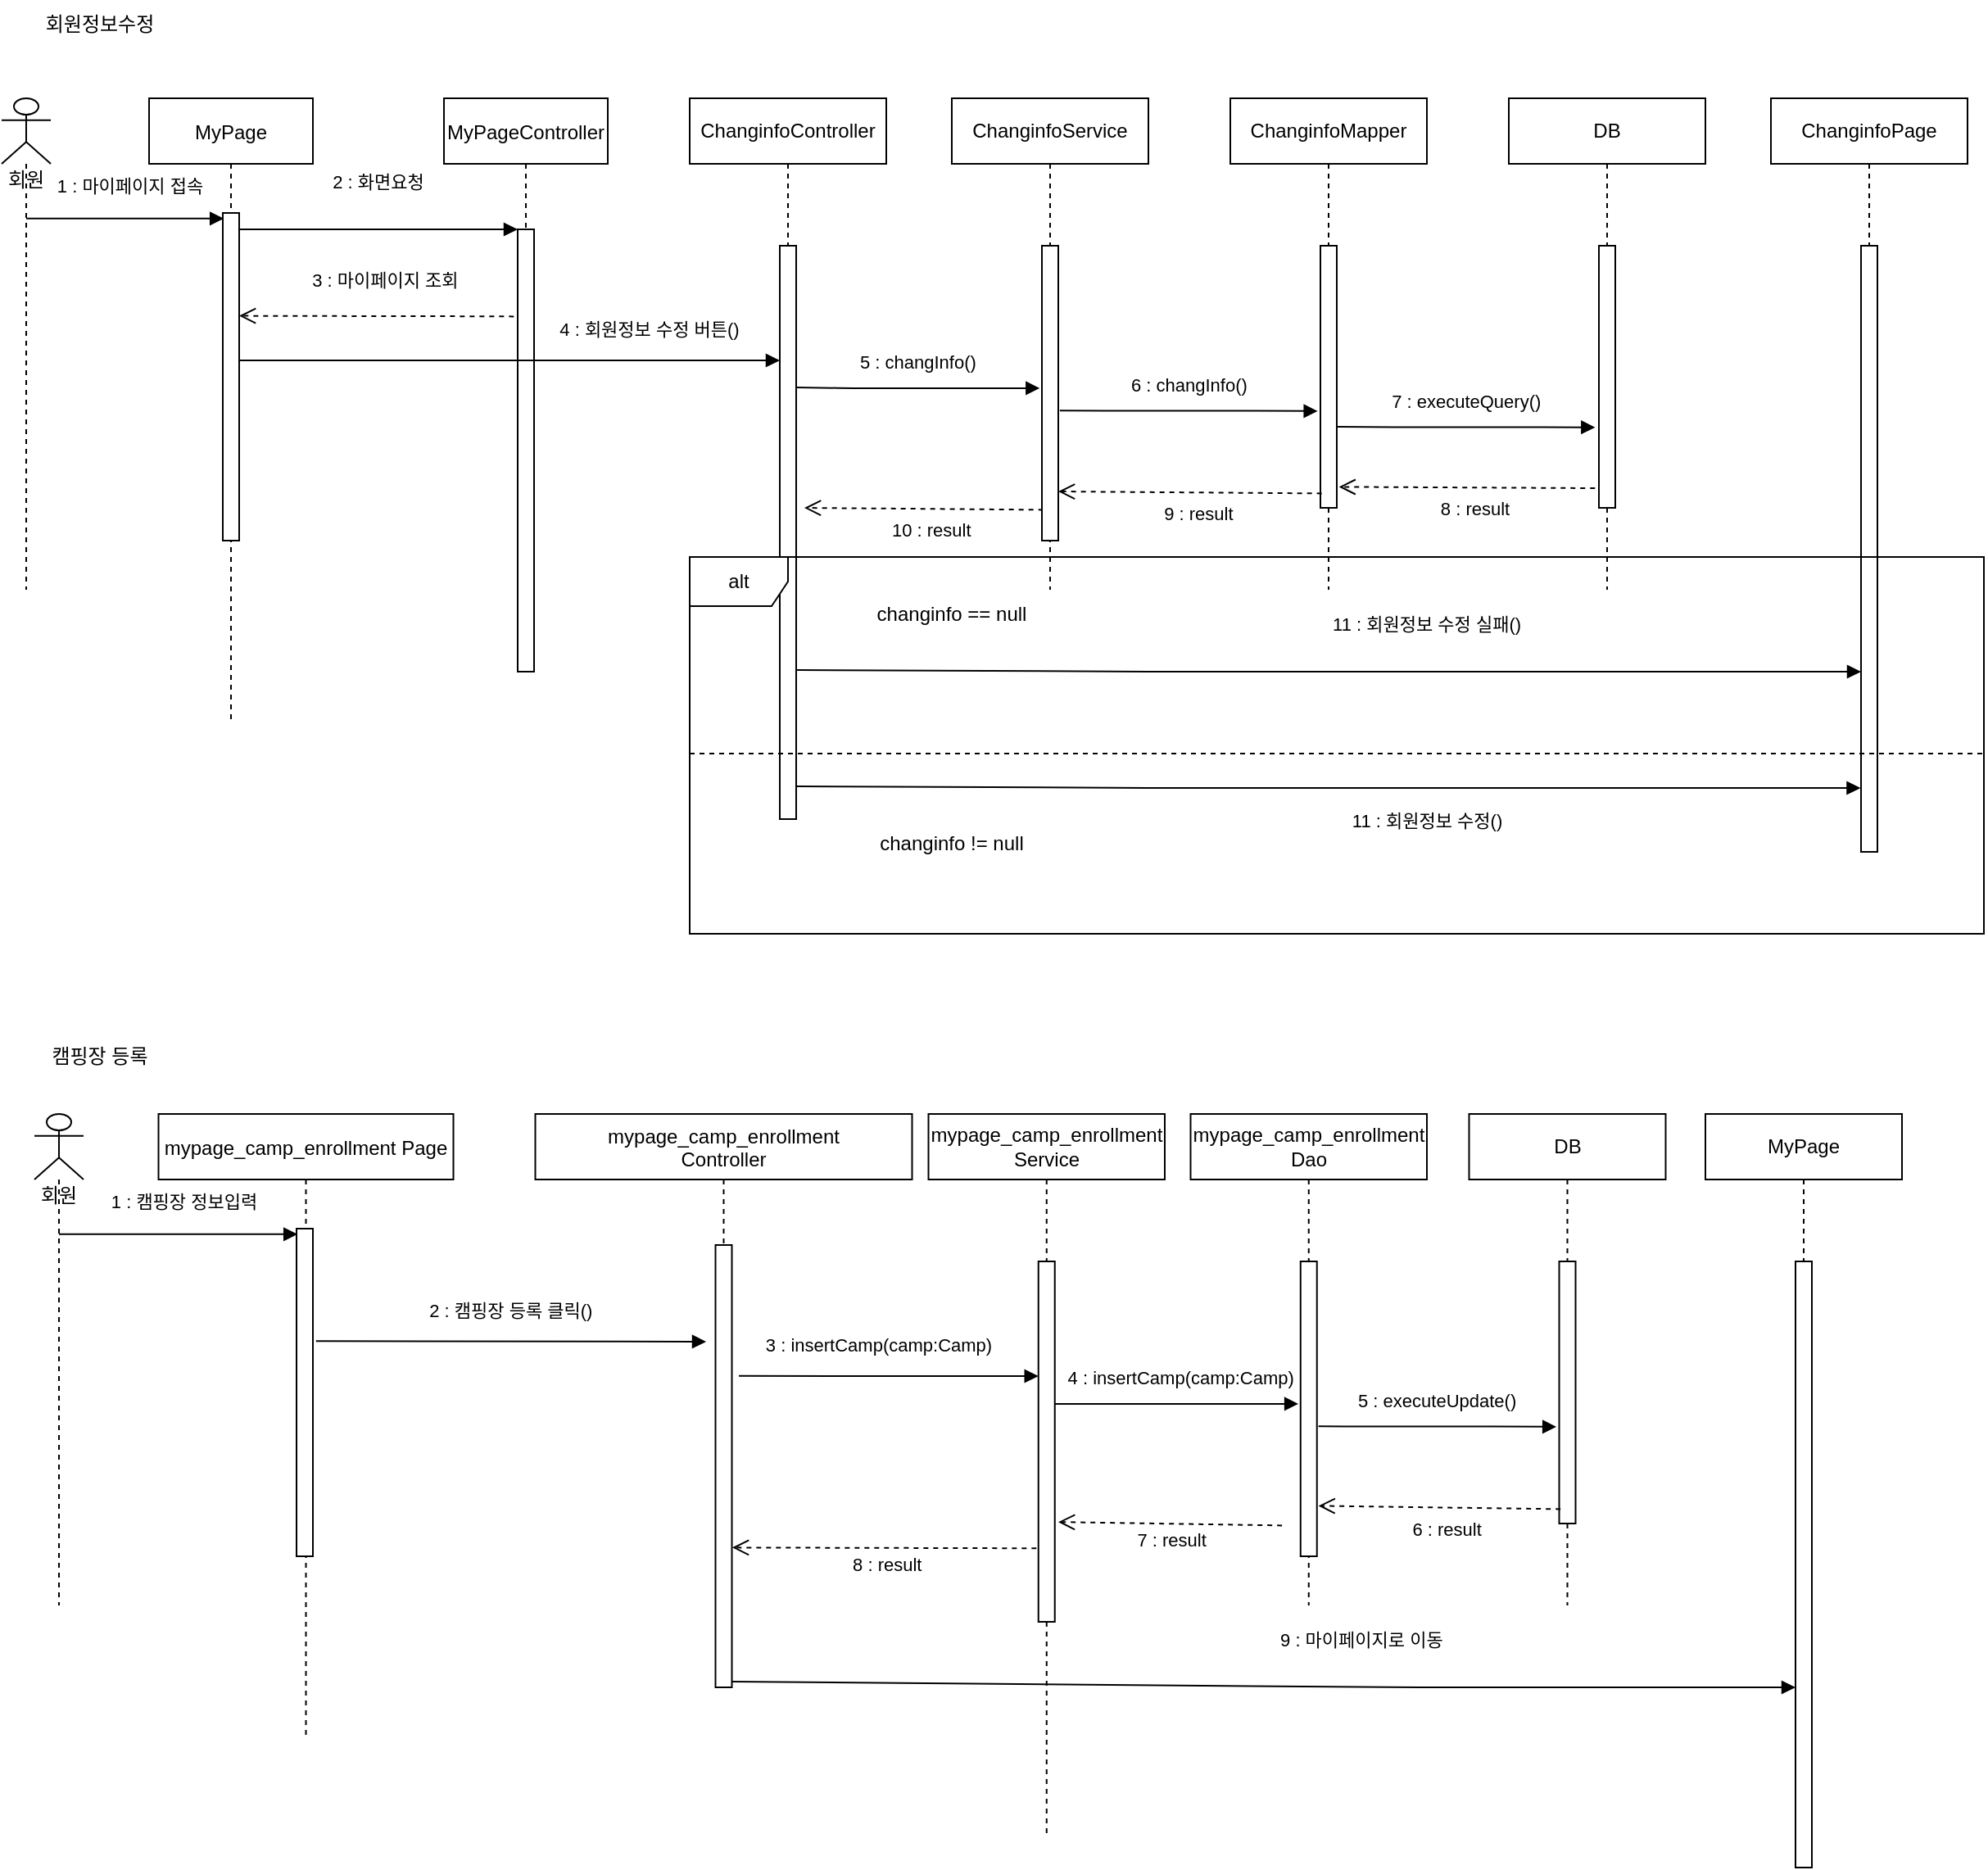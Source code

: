 <mxfile version="16.1.0" type="github">
  <diagram id="kgpKYQtTHZ0yAKxKKP6v" name="Page-1">
    <mxGraphModel dx="1221" dy="676" grid="1" gridSize="10" guides="1" tooltips="1" connect="1" arrows="1" fold="1" page="1" pageScale="1" pageWidth="850" pageHeight="1100" math="0" shadow="0">
      <root>
        <mxCell id="0" />
        <mxCell id="1" parent="0" />
        <mxCell id="3nuBFxr9cyL0pnOWT2aG-1" value="MyPage" style="shape=umlLifeline;perimeter=lifelinePerimeter;container=1;collapsible=0;recursiveResize=0;rounded=0;shadow=0;strokeWidth=1;" parent="1" vertex="1">
          <mxGeometry x="130" y="80" width="100" height="380" as="geometry" />
        </mxCell>
        <mxCell id="3nuBFxr9cyL0pnOWT2aG-2" value="" style="points=[];perimeter=orthogonalPerimeter;rounded=0;shadow=0;strokeWidth=1;" parent="3nuBFxr9cyL0pnOWT2aG-1" vertex="1">
          <mxGeometry x="45" y="70" width="10" height="200" as="geometry" />
        </mxCell>
        <mxCell id="3nuBFxr9cyL0pnOWT2aG-5" value="MyPageController" style="shape=umlLifeline;perimeter=lifelinePerimeter;container=1;collapsible=0;recursiveResize=0;rounded=0;shadow=0;strokeWidth=1;" parent="1" vertex="1">
          <mxGeometry x="310" y="80" width="100" height="350" as="geometry" />
        </mxCell>
        <mxCell id="3nuBFxr9cyL0pnOWT2aG-6" value="" style="points=[];perimeter=orthogonalPerimeter;rounded=0;shadow=0;strokeWidth=1;" parent="3nuBFxr9cyL0pnOWT2aG-5" vertex="1">
          <mxGeometry x="45" y="80" width="10" height="270" as="geometry" />
        </mxCell>
        <mxCell id="3nuBFxr9cyL0pnOWT2aG-7" value="3 : 마이페이지 조회" style="verticalAlign=bottom;endArrow=open;dashed=1;endSize=8;shadow=0;strokeWidth=1;exitX=-0.233;exitY=0.197;exitDx=0;exitDy=0;exitPerimeter=0;entryX=1.001;entryY=0.314;entryDx=0;entryDy=0;entryPerimeter=0;" parent="1" source="3nuBFxr9cyL0pnOWT2aG-6" target="3nuBFxr9cyL0pnOWT2aG-2" edge="1">
          <mxGeometry x="-0.066" y="-13" relative="1" as="geometry">
            <mxPoint x="190" y="213" as="targetPoint" />
            <mxPoint x="330" y="213" as="sourcePoint" />
            <Array as="points">
              <mxPoint x="300" y="213" />
              <mxPoint x="280" y="213" />
            </Array>
            <mxPoint as="offset" />
          </mxGeometry>
        </mxCell>
        <mxCell id="3nuBFxr9cyL0pnOWT2aG-8" value="2 : 화면요청" style="verticalAlign=bottom;endArrow=block;entryX=0;entryY=0;shadow=0;strokeWidth=1;" parent="1" source="3nuBFxr9cyL0pnOWT2aG-2" target="3nuBFxr9cyL0pnOWT2aG-6" edge="1">
          <mxGeometry y="20" relative="1" as="geometry">
            <mxPoint x="285" y="160" as="sourcePoint" />
            <mxPoint as="offset" />
          </mxGeometry>
        </mxCell>
        <mxCell id="VxfPWnnYO-G0tix98ddX-3" value="회원" style="shape=umlLifeline;participant=umlActor;perimeter=lifelinePerimeter;whiteSpace=wrap;html=1;container=1;collapsible=0;recursiveResize=0;verticalAlign=top;spacingTop=36;outlineConnect=0;" vertex="1" parent="1">
          <mxGeometry x="40" y="80" width="30" height="300" as="geometry" />
        </mxCell>
        <mxCell id="VxfPWnnYO-G0tix98ddX-4" value="1 : 마이페이지 접속" style="verticalAlign=bottom;endArrow=block;shadow=0;strokeWidth=1;entryX=0.06;entryY=0.017;entryDx=0;entryDy=0;entryPerimeter=0;" edge="1" parent="1" source="VxfPWnnYO-G0tix98ddX-3" target="3nuBFxr9cyL0pnOWT2aG-2">
          <mxGeometry x="0.034" y="11" relative="1" as="geometry">
            <mxPoint x="195" y="170.0" as="sourcePoint" />
            <mxPoint x="180" y="170" as="targetPoint" />
            <mxPoint x="1" as="offset" />
          </mxGeometry>
        </mxCell>
        <mxCell id="VxfPWnnYO-G0tix98ddX-5" value="ChanginfoController" style="shape=umlLifeline;perimeter=lifelinePerimeter;whiteSpace=wrap;html=1;container=1;collapsible=0;recursiveResize=0;outlineConnect=0;" vertex="1" parent="1">
          <mxGeometry x="460" y="80" width="120" height="440" as="geometry" />
        </mxCell>
        <mxCell id="VxfPWnnYO-G0tix98ddX-10" value="" style="points=[];perimeter=orthogonalPerimeter;rounded=0;shadow=0;strokeWidth=1;" vertex="1" parent="VxfPWnnYO-G0tix98ddX-5">
          <mxGeometry x="55" y="90" width="10" height="350" as="geometry" />
        </mxCell>
        <mxCell id="VxfPWnnYO-G0tix98ddX-23" value="10 : result" style="verticalAlign=bottom;endArrow=open;dashed=1;endSize=8;shadow=0;strokeWidth=1;exitX=0.083;exitY=0.945;exitDx=0;exitDy=0;exitPerimeter=0;" edge="1" parent="VxfPWnnYO-G0tix98ddX-5">
          <mxGeometry x="-0.066" y="22" relative="1" as="geometry">
            <mxPoint x="70" y="250" as="targetPoint" />
            <mxPoint x="215.83" y="251.2" as="sourcePoint" />
            <Array as="points" />
            <mxPoint as="offset" />
          </mxGeometry>
        </mxCell>
        <mxCell id="VxfPWnnYO-G0tix98ddX-6" value="4 : 회원정보 수정 버튼()" style="verticalAlign=bottom;endArrow=block;shadow=0;strokeWidth=1;" edge="1" parent="1" source="3nuBFxr9cyL0pnOWT2aG-2" target="VxfPWnnYO-G0tix98ddX-10">
          <mxGeometry x="0.517" y="10" relative="1" as="geometry">
            <mxPoint x="190" y="230" as="sourcePoint" />
            <mxPoint x="480" y="245" as="targetPoint" />
            <mxPoint as="offset" />
            <Array as="points">
              <mxPoint x="400" y="240" />
            </Array>
          </mxGeometry>
        </mxCell>
        <mxCell id="VxfPWnnYO-G0tix98ddX-7" value="ChanginfoService" style="shape=umlLifeline;perimeter=lifelinePerimeter;whiteSpace=wrap;html=1;container=1;collapsible=0;recursiveResize=0;outlineConnect=0;" vertex="1" parent="1">
          <mxGeometry x="620" y="80" width="120" height="300" as="geometry" />
        </mxCell>
        <mxCell id="VxfPWnnYO-G0tix98ddX-11" value="" style="points=[];perimeter=orthogonalPerimeter;rounded=0;shadow=0;strokeWidth=1;" vertex="1" parent="VxfPWnnYO-G0tix98ddX-7">
          <mxGeometry x="55" y="90" width="10" height="180" as="geometry" />
        </mxCell>
        <mxCell id="VxfPWnnYO-G0tix98ddX-9" value="5 : changInfo()" style="verticalAlign=bottom;endArrow=block;shadow=0;strokeWidth=1;entryX=-0.133;entryY=0.483;entryDx=0;entryDy=0;entryPerimeter=0;exitX=0.997;exitY=0.247;exitDx=0;exitDy=0;exitPerimeter=0;" edge="1" parent="1" source="VxfPWnnYO-G0tix98ddX-10" target="VxfPWnnYO-G0tix98ddX-11">
          <mxGeometry x="0.001" y="7" relative="1" as="geometry">
            <mxPoint x="530" y="257" as="sourcePoint" />
            <mxPoint x="670" y="257" as="targetPoint" />
            <mxPoint as="offset" />
            <Array as="points">
              <mxPoint x="560" y="257" />
              <mxPoint x="600" y="257" />
              <mxPoint x="630" y="257" />
            </Array>
          </mxGeometry>
        </mxCell>
        <mxCell id="VxfPWnnYO-G0tix98ddX-12" value="ChanginfoMapper" style="shape=umlLifeline;perimeter=lifelinePerimeter;whiteSpace=wrap;html=1;container=1;collapsible=0;recursiveResize=0;outlineConnect=0;" vertex="1" parent="1">
          <mxGeometry x="790" y="80" width="120" height="300" as="geometry" />
        </mxCell>
        <mxCell id="VxfPWnnYO-G0tix98ddX-13" value="" style="points=[];perimeter=orthogonalPerimeter;rounded=0;shadow=0;strokeWidth=1;" vertex="1" parent="VxfPWnnYO-G0tix98ddX-12">
          <mxGeometry x="55" y="90" width="10" height="160" as="geometry" />
        </mxCell>
        <mxCell id="VxfPWnnYO-G0tix98ddX-22" value="9 : result" style="verticalAlign=bottom;endArrow=open;dashed=1;endSize=8;shadow=0;strokeWidth=1;entryX=1.131;entryY=0.92;entryDx=0;entryDy=0;entryPerimeter=0;exitX=0.083;exitY=0.945;exitDx=0;exitDy=0;exitPerimeter=0;" edge="1" parent="VxfPWnnYO-G0tix98ddX-12" source="VxfPWnnYO-G0tix98ddX-13">
          <mxGeometry x="-0.066" y="22" relative="1" as="geometry">
            <mxPoint x="-105" y="240.0" as="targetPoint" />
            <mxPoint x="51.31" y="240.8" as="sourcePoint" />
            <Array as="points" />
            <mxPoint as="offset" />
          </mxGeometry>
        </mxCell>
        <mxCell id="VxfPWnnYO-G0tix98ddX-14" value="6 : changInfo()" style="verticalAlign=bottom;endArrow=block;shadow=0;strokeWidth=1;entryX=-0.167;entryY=0.631;entryDx=0;entryDy=0;entryPerimeter=0;exitX=1.093;exitY=0.559;exitDx=0;exitDy=0;exitPerimeter=0;" edge="1" parent="1" source="VxfPWnnYO-G0tix98ddX-11" target="VxfPWnnYO-G0tix98ddX-13">
          <mxGeometry x="0.001" y="7" relative="1" as="geometry">
            <mxPoint x="690" y="271" as="sourcePoint" />
            <mxPoint x="839.09" y="270" as="targetPoint" />
            <mxPoint as="offset" />
            <Array as="points">
              <mxPoint x="724.62" y="270.76" />
              <mxPoint x="764.62" y="270.76" />
              <mxPoint x="794.62" y="270.76" />
            </Array>
          </mxGeometry>
        </mxCell>
        <mxCell id="VxfPWnnYO-G0tix98ddX-15" value="DB" style="shape=umlLifeline;perimeter=lifelinePerimeter;whiteSpace=wrap;html=1;container=1;collapsible=0;recursiveResize=0;outlineConnect=0;" vertex="1" parent="1">
          <mxGeometry x="960" y="80" width="120" height="300" as="geometry" />
        </mxCell>
        <mxCell id="VxfPWnnYO-G0tix98ddX-16" value="" style="points=[];perimeter=orthogonalPerimeter;rounded=0;shadow=0;strokeWidth=1;" vertex="1" parent="VxfPWnnYO-G0tix98ddX-15">
          <mxGeometry x="55" y="90" width="10" height="160" as="geometry" />
        </mxCell>
        <mxCell id="VxfPWnnYO-G0tix98ddX-17" value="7 : executeQuery()" style="verticalAlign=bottom;endArrow=block;shadow=0;strokeWidth=1;exitX=1.011;exitY=0.691;exitDx=0;exitDy=0;exitPerimeter=0;entryX=-0.233;entryY=0.693;entryDx=0;entryDy=0;entryPerimeter=0;" edge="1" parent="1" source="VxfPWnnYO-G0tix98ddX-13" target="VxfPWnnYO-G0tix98ddX-16">
          <mxGeometry x="0.001" y="7" relative="1" as="geometry">
            <mxPoint x="860.0" y="280.8" as="sourcePoint" />
            <mxPoint x="1010" y="281" as="targetPoint" />
            <mxPoint as="offset" />
            <Array as="points">
              <mxPoint x="899.95" y="280.76" />
              <mxPoint x="939.95" y="280.76" />
              <mxPoint x="969.95" y="280.76" />
            </Array>
          </mxGeometry>
        </mxCell>
        <mxCell id="VxfPWnnYO-G0tix98ddX-18" value="ChanginfoPage" style="shape=umlLifeline;perimeter=lifelinePerimeter;whiteSpace=wrap;html=1;container=1;collapsible=0;recursiveResize=0;outlineConnect=0;" vertex="1" parent="1">
          <mxGeometry x="1120" y="80" width="120" height="460" as="geometry" />
        </mxCell>
        <mxCell id="VxfPWnnYO-G0tix98ddX-19" value="" style="points=[];perimeter=orthogonalPerimeter;rounded=0;shadow=0;strokeWidth=1;" vertex="1" parent="VxfPWnnYO-G0tix98ddX-18">
          <mxGeometry x="55" y="90" width="10" height="370" as="geometry" />
        </mxCell>
        <mxCell id="VxfPWnnYO-G0tix98ddX-20" value="8 : result" style="verticalAlign=bottom;endArrow=open;dashed=1;endSize=8;shadow=0;strokeWidth=1;entryX=1.131;entryY=0.92;entryDx=0;entryDy=0;entryPerimeter=0;exitX=-0.238;exitY=0.925;exitDx=0;exitDy=0;exitPerimeter=0;" edge="1" parent="1" source="VxfPWnnYO-G0tix98ddX-16" target="VxfPWnnYO-G0tix98ddX-13">
          <mxGeometry x="-0.066" y="22" relative="1" as="geometry">
            <mxPoint x="860.0" y="318.46" as="targetPoint" />
            <mxPoint x="1010" y="318" as="sourcePoint" />
            <Array as="points" />
            <mxPoint as="offset" />
          </mxGeometry>
        </mxCell>
        <mxCell id="VxfPWnnYO-G0tix98ddX-26" value="alt" style="shape=umlFrame;whiteSpace=wrap;html=1;" vertex="1" parent="1">
          <mxGeometry x="460" y="360" width="790" height="230" as="geometry" />
        </mxCell>
        <mxCell id="VxfPWnnYO-G0tix98ddX-24" value="11 : 회원정보 수정 실패()" style="verticalAlign=bottom;endArrow=block;shadow=0;strokeWidth=1;exitX=1.054;exitY=0.74;exitDx=0;exitDy=0;exitPerimeter=0;" edge="1" parent="1" source="VxfPWnnYO-G0tix98ddX-10" target="VxfPWnnYO-G0tix98ddX-19">
          <mxGeometry x="0.184" y="20" relative="1" as="geometry">
            <mxPoint x="530" y="430" as="sourcePoint" />
            <mxPoint x="1170" y="370" as="targetPoint" />
            <mxPoint as="offset" />
            <Array as="points">
              <mxPoint x="750" y="430" />
              <mxPoint x="1050" y="430" />
            </Array>
          </mxGeometry>
        </mxCell>
        <mxCell id="VxfPWnnYO-G0tix98ddX-27" value="" style="endArrow=none;dashed=1;html=1;rounded=0;exitX=0;exitY=0.522;exitDx=0;exitDy=0;exitPerimeter=0;entryX=1;entryY=0.522;entryDx=0;entryDy=0;entryPerimeter=0;" edge="1" parent="1" source="VxfPWnnYO-G0tix98ddX-26" target="VxfPWnnYO-G0tix98ddX-26">
          <mxGeometry width="50" height="50" relative="1" as="geometry">
            <mxPoint x="820" y="490" as="sourcePoint" />
            <mxPoint x="870" y="440" as="targetPoint" />
          </mxGeometry>
        </mxCell>
        <mxCell id="VxfPWnnYO-G0tix98ddX-28" value="changinfo == null" style="text;html=1;strokeColor=none;fillColor=none;align=center;verticalAlign=middle;whiteSpace=wrap;rounded=0;" vertex="1" parent="1">
          <mxGeometry x="570" y="380" width="100" height="30" as="geometry" />
        </mxCell>
        <mxCell id="VxfPWnnYO-G0tix98ddX-29" value="changinfo != null" style="text;html=1;strokeColor=none;fillColor=none;align=center;verticalAlign=middle;whiteSpace=wrap;rounded=0;" vertex="1" parent="1">
          <mxGeometry x="570" y="520" width="100" height="30" as="geometry" />
        </mxCell>
        <mxCell id="VxfPWnnYO-G0tix98ddX-30" value="11 : 회원정보 수정()" style="verticalAlign=bottom;endArrow=block;shadow=0;strokeWidth=1;exitX=1.054;exitY=0.74;exitDx=0;exitDy=0;exitPerimeter=0;" edge="1" parent="1">
          <mxGeometry x="0.185" y="-29" relative="1" as="geometry">
            <mxPoint x="525.27" y="500" as="sourcePoint" />
            <mxPoint x="1174.73" y="501.0" as="targetPoint" />
            <mxPoint as="offset" />
            <Array as="points">
              <mxPoint x="749.73" y="501" />
              <mxPoint x="1049.73" y="501" />
            </Array>
          </mxGeometry>
        </mxCell>
        <mxCell id="VxfPWnnYO-G0tix98ddX-31" value="회원정보수정" style="text;html=1;strokeColor=none;fillColor=none;align=center;verticalAlign=middle;whiteSpace=wrap;rounded=0;" vertex="1" parent="1">
          <mxGeometry x="40" y="20" width="120" height="30" as="geometry" />
        </mxCell>
        <mxCell id="VxfPWnnYO-G0tix98ddX-32" value="캠핑장 등록" style="text;html=1;strokeColor=none;fillColor=none;align=center;verticalAlign=middle;whiteSpace=wrap;rounded=0;" vertex="1" parent="1">
          <mxGeometry x="40" y="650" width="120" height="30" as="geometry" />
        </mxCell>
        <mxCell id="VxfPWnnYO-G0tix98ddX-34" value="mypage_camp_enrollment Page" style="shape=umlLifeline;perimeter=lifelinePerimeter;container=1;collapsible=0;recursiveResize=0;rounded=0;shadow=0;strokeWidth=1;" vertex="1" parent="1">
          <mxGeometry x="135.75" y="700" width="180" height="380" as="geometry" />
        </mxCell>
        <mxCell id="VxfPWnnYO-G0tix98ddX-35" value="" style="points=[];perimeter=orthogonalPerimeter;rounded=0;shadow=0;strokeWidth=1;" vertex="1" parent="VxfPWnnYO-G0tix98ddX-34">
          <mxGeometry x="84.25" y="70" width="10" height="200" as="geometry" />
        </mxCell>
        <mxCell id="VxfPWnnYO-G0tix98ddX-36" value="mypage_camp_enrollment&#xa;Controller" style="shape=umlLifeline;perimeter=lifelinePerimeter;container=1;collapsible=0;recursiveResize=0;rounded=0;shadow=0;strokeWidth=1;" vertex="1" parent="1">
          <mxGeometry x="365.75" y="700" width="230" height="350" as="geometry" />
        </mxCell>
        <mxCell id="VxfPWnnYO-G0tix98ddX-37" value="" style="points=[];perimeter=orthogonalPerimeter;rounded=0;shadow=0;strokeWidth=1;" vertex="1" parent="VxfPWnnYO-G0tix98ddX-36">
          <mxGeometry x="110" y="80" width="10" height="270" as="geometry" />
        </mxCell>
        <mxCell id="VxfPWnnYO-G0tix98ddX-39" value="2 : 캠핑장 등록 클릭()" style="verticalAlign=bottom;endArrow=block;shadow=0;strokeWidth=1;exitX=1.19;exitY=0.343;exitDx=0;exitDy=0;exitPerimeter=0;" edge="1" parent="1" source="VxfPWnnYO-G0tix98ddX-35">
          <mxGeometry x="-0.007" y="10" relative="1" as="geometry">
            <mxPoint x="340.75" y="780" as="sourcePoint" />
            <mxPoint x="1" as="offset" />
            <mxPoint x="470" y="839" as="targetPoint" />
            <Array as="points" />
          </mxGeometry>
        </mxCell>
        <mxCell id="VxfPWnnYO-G0tix98ddX-40" value="회원" style="shape=umlLifeline;participant=umlActor;perimeter=lifelinePerimeter;whiteSpace=wrap;html=1;container=1;collapsible=0;recursiveResize=0;verticalAlign=top;spacingTop=36;outlineConnect=0;" vertex="1" parent="1">
          <mxGeometry x="60" y="700" width="30" height="300" as="geometry" />
        </mxCell>
        <mxCell id="VxfPWnnYO-G0tix98ddX-41" value="1 : 캠핑장 정보입력" style="verticalAlign=bottom;endArrow=block;shadow=0;strokeWidth=1;entryX=0.06;entryY=0.017;entryDx=0;entryDy=0;entryPerimeter=0;" edge="1" parent="1" source="VxfPWnnYO-G0tix98ddX-40" target="VxfPWnnYO-G0tix98ddX-35">
          <mxGeometry x="0.034" y="11" relative="1" as="geometry">
            <mxPoint x="110.0" y="773.4" as="sourcePoint" />
            <mxPoint x="235.75" y="790" as="targetPoint" />
            <mxPoint x="1" as="offset" />
          </mxGeometry>
        </mxCell>
        <mxCell id="VxfPWnnYO-G0tix98ddX-42" value="mypage_camp_enrollment&lt;br&gt;Service" style="shape=umlLifeline;perimeter=lifelinePerimeter;whiteSpace=wrap;html=1;container=1;collapsible=0;recursiveResize=0;outlineConnect=0;" vertex="1" parent="1">
          <mxGeometry x="605.75" y="700" width="144.25" height="440" as="geometry" />
        </mxCell>
        <mxCell id="VxfPWnnYO-G0tix98ddX-44" value="7 : result" style="verticalAlign=bottom;endArrow=open;dashed=1;endSize=8;shadow=0;strokeWidth=1;exitX=0.083;exitY=0.945;exitDx=0;exitDy=0;exitPerimeter=0;entryX=1.213;entryY=0.723;entryDx=0;entryDy=0;entryPerimeter=0;" edge="1" parent="VxfPWnnYO-G0tix98ddX-42" target="VxfPWnnYO-G0tix98ddX-43">
          <mxGeometry x="-0.021" y="19" relative="1" as="geometry">
            <mxPoint x="84.25" y="250" as="targetPoint" />
            <mxPoint x="215.83" y="251.2" as="sourcePoint" />
            <Array as="points" />
            <mxPoint as="offset" />
          </mxGeometry>
        </mxCell>
        <mxCell id="VxfPWnnYO-G0tix98ddX-45" value="3 : insertCamp(camp:Camp)" style="verticalAlign=bottom;endArrow=block;shadow=0;strokeWidth=1;exitX=1.425;exitY=0.296;exitDx=0;exitDy=0;exitPerimeter=0;" edge="1" parent="1" source="VxfPWnnYO-G0tix98ddX-37" target="VxfPWnnYO-G0tix98ddX-43">
          <mxGeometry x="-0.063" y="10" relative="1" as="geometry">
            <mxPoint x="510" y="860" as="sourcePoint" />
            <mxPoint x="535.75" y="865" as="targetPoint" />
            <mxPoint as="offset" />
            <Array as="points">
              <mxPoint x="570" y="860" />
            </Array>
          </mxGeometry>
        </mxCell>
        <mxCell id="VxfPWnnYO-G0tix98ddX-46" value="mypage_camp_enrollment&lt;br&gt;Dao" style="shape=umlLifeline;perimeter=lifelinePerimeter;whiteSpace=wrap;html=1;container=1;collapsible=0;recursiveResize=0;outlineConnect=0;" vertex="1" parent="1">
          <mxGeometry x="765.75" y="700" width="144.25" height="300" as="geometry" />
        </mxCell>
        <mxCell id="VxfPWnnYO-G0tix98ddX-47" value="" style="points=[];perimeter=orthogonalPerimeter;rounded=0;shadow=0;strokeWidth=1;" vertex="1" parent="VxfPWnnYO-G0tix98ddX-46">
          <mxGeometry x="67.13" y="90" width="10" height="180" as="geometry" />
        </mxCell>
        <mxCell id="VxfPWnnYO-G0tix98ddX-48" value="4 : insertCamp(camp:Camp)" style="verticalAlign=bottom;endArrow=block;shadow=0;strokeWidth=1;entryX=-0.133;entryY=0.483;entryDx=0;entryDy=0;entryPerimeter=0;startArrow=none;" edge="1" parent="1" source="VxfPWnnYO-G0tix98ddX-43" target="VxfPWnnYO-G0tix98ddX-47">
          <mxGeometry x="0.037" y="7" relative="1" as="geometry">
            <mxPoint x="675.75" y="877" as="sourcePoint" />
            <mxPoint x="815.75" y="877" as="targetPoint" />
            <mxPoint as="offset" />
            <Array as="points">
              <mxPoint x="705.75" y="877" />
              <mxPoint x="745.75" y="877" />
              <mxPoint x="775.75" y="877" />
            </Array>
          </mxGeometry>
        </mxCell>
        <mxCell id="VxfPWnnYO-G0tix98ddX-49" value="DB" style="shape=umlLifeline;perimeter=lifelinePerimeter;whiteSpace=wrap;html=1;container=1;collapsible=0;recursiveResize=0;outlineConnect=0;" vertex="1" parent="1">
          <mxGeometry x="935.75" y="700" width="120" height="300" as="geometry" />
        </mxCell>
        <mxCell id="VxfPWnnYO-G0tix98ddX-50" value="" style="points=[];perimeter=orthogonalPerimeter;rounded=0;shadow=0;strokeWidth=1;" vertex="1" parent="VxfPWnnYO-G0tix98ddX-49">
          <mxGeometry x="55" y="90" width="10" height="160" as="geometry" />
        </mxCell>
        <mxCell id="VxfPWnnYO-G0tix98ddX-52" value="5 : executeUpdate()" style="verticalAlign=bottom;endArrow=block;shadow=0;strokeWidth=1;entryX=-0.167;entryY=0.631;entryDx=0;entryDy=0;entryPerimeter=0;exitX=1.093;exitY=0.559;exitDx=0;exitDy=0;exitPerimeter=0;" edge="1" parent="1" source="VxfPWnnYO-G0tix98ddX-47" target="VxfPWnnYO-G0tix98ddX-50">
          <mxGeometry x="0.001" y="7" relative="1" as="geometry">
            <mxPoint x="835.75" y="891" as="sourcePoint" />
            <mxPoint x="984.84" y="890" as="targetPoint" />
            <mxPoint as="offset" />
            <Array as="points">
              <mxPoint x="870.37" y="890.76" />
              <mxPoint x="910.37" y="890.76" />
              <mxPoint x="940.37" y="890.76" />
            </Array>
          </mxGeometry>
        </mxCell>
        <mxCell id="VxfPWnnYO-G0tix98ddX-56" value="MyPage" style="shape=umlLifeline;perimeter=lifelinePerimeter;whiteSpace=wrap;html=1;container=1;collapsible=0;recursiveResize=0;outlineConnect=0;" vertex="1" parent="1">
          <mxGeometry x="1080" y="700" width="120" height="460" as="geometry" />
        </mxCell>
        <mxCell id="VxfPWnnYO-G0tix98ddX-57" value="" style="points=[];perimeter=orthogonalPerimeter;rounded=0;shadow=0;strokeWidth=1;" vertex="1" parent="VxfPWnnYO-G0tix98ddX-56">
          <mxGeometry x="55" y="90" width="10" height="370" as="geometry" />
        </mxCell>
        <mxCell id="VxfPWnnYO-G0tix98ddX-60" value="9 : 마이페이지로 이동" style="verticalAlign=bottom;endArrow=block;shadow=0;strokeWidth=1;exitX=0.977;exitY=0.987;exitDx=0;exitDy=0;exitPerimeter=0;" edge="1" parent="1" source="VxfPWnnYO-G0tix98ddX-37" target="VxfPWnnYO-G0tix98ddX-57">
          <mxGeometry x="0.184" y="20" relative="1" as="geometry">
            <mxPoint x="675.75" y="1050" as="sourcePoint" />
            <mxPoint x="1315.75" y="990" as="targetPoint" />
            <mxPoint as="offset" />
            <Array as="points">
              <mxPoint x="895.75" y="1050" />
              <mxPoint x="1040" y="1050" />
            </Array>
          </mxGeometry>
        </mxCell>
        <mxCell id="VxfPWnnYO-G0tix98ddX-43" value="" style="points=[];perimeter=orthogonalPerimeter;rounded=0;shadow=0;strokeWidth=1;" vertex="1" parent="1">
          <mxGeometry x="672.87" y="790" width="10" height="220" as="geometry" />
        </mxCell>
        <mxCell id="VxfPWnnYO-G0tix98ddX-68" value="8 : result" style="verticalAlign=bottom;endArrow=open;dashed=1;endSize=8;shadow=0;strokeWidth=1;exitX=-0.12;exitY=0.796;exitDx=0;exitDy=0;exitPerimeter=0;entryX=1.025;entryY=0.684;entryDx=0;entryDy=0;entryPerimeter=0;" edge="1" parent="1" source="VxfPWnnYO-G0tix98ddX-43" target="VxfPWnnYO-G0tix98ddX-37">
          <mxGeometry x="-0.021" y="19" relative="1" as="geometry">
            <mxPoint x="514.92" y="964.23" as="targetPoint" />
            <mxPoint x="660.75" y="965.43" as="sourcePoint" />
            <Array as="points" />
            <mxPoint as="offset" />
          </mxGeometry>
        </mxCell>
        <mxCell id="VxfPWnnYO-G0tix98ddX-51" value="6 : result" style="verticalAlign=bottom;endArrow=open;dashed=1;endSize=8;shadow=0;strokeWidth=1;exitX=0.083;exitY=0.945;exitDx=0;exitDy=0;exitPerimeter=0;entryX=1.092;entryY=0.829;entryDx=0;entryDy=0;entryPerimeter=0;" edge="1" parent="1" source="VxfPWnnYO-G0tix98ddX-50" target="VxfPWnnYO-G0tix98ddX-47">
          <mxGeometry x="-0.066" y="22" relative="1" as="geometry">
            <mxPoint x="850" y="940" as="targetPoint" />
            <mxPoint x="987.06" y="940.8" as="sourcePoint" />
            <Array as="points" />
            <mxPoint as="offset" />
          </mxGeometry>
        </mxCell>
      </root>
    </mxGraphModel>
  </diagram>
</mxfile>
